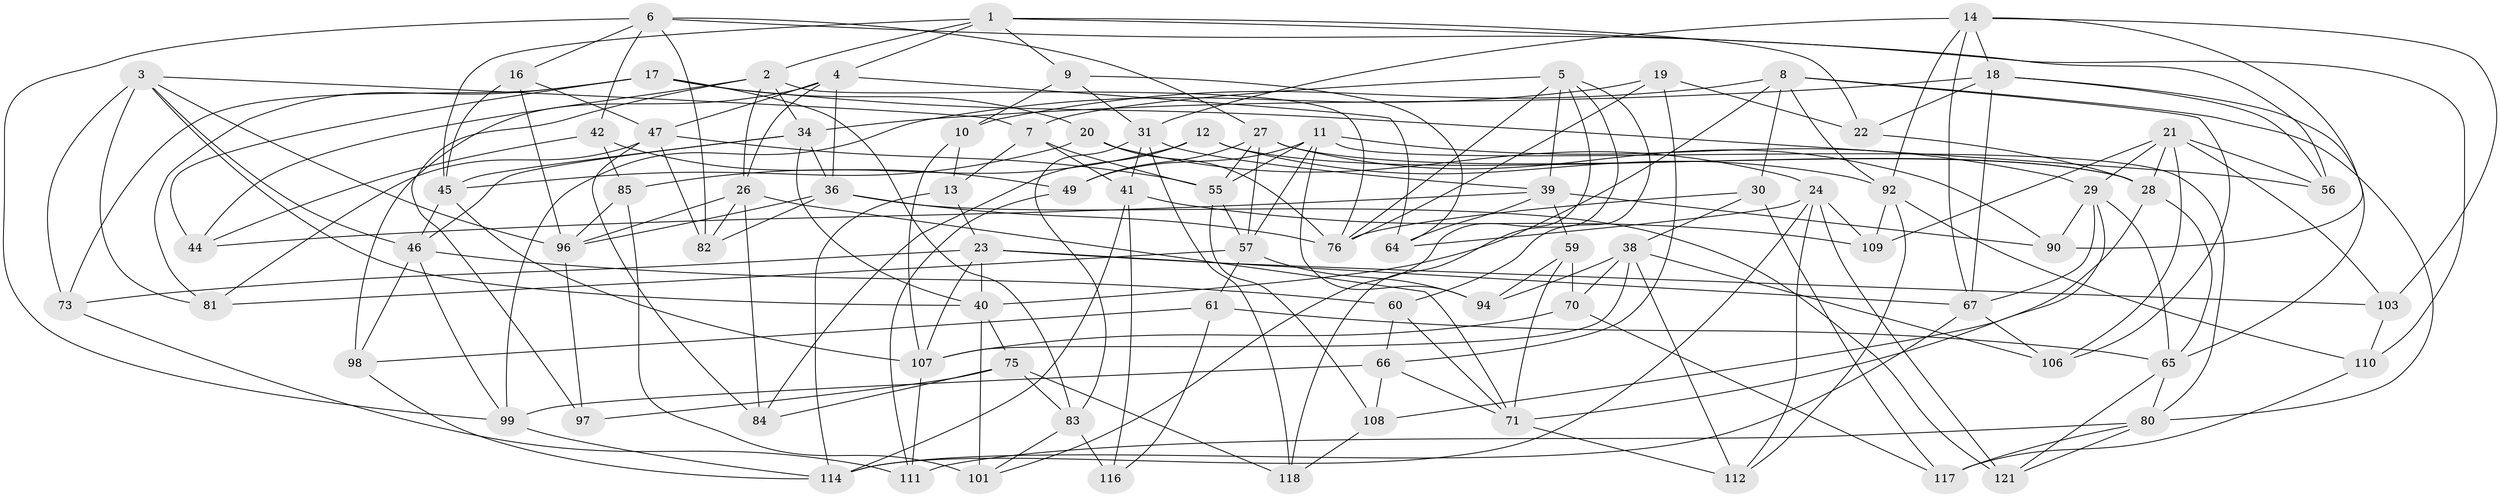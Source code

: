 // Generated by graph-tools (version 1.1) at 2025/52/02/27/25 19:52:33]
// undirected, 83 vertices, 206 edges
graph export_dot {
graph [start="1"]
  node [color=gray90,style=filled];
  1 [super="+93"];
  2 [super="+15"];
  3 [super="+48"];
  4 [super="+86"];
  5 [super="+113"];
  6 [super="+125"];
  7 [super="+63"];
  8 [super="+32"];
  9;
  10;
  11 [super="+37"];
  12;
  13;
  14 [super="+25"];
  16;
  17 [super="+43"];
  18 [super="+51"];
  19;
  20;
  21 [super="+122"];
  22;
  23 [super="+35"];
  24 [super="+53"];
  26 [super="+105"];
  27 [super="+33"];
  28 [super="+77"];
  29 [super="+124"];
  30;
  31 [super="+62"];
  34 [super="+58"];
  36 [super="+87"];
  38 [super="+88"];
  39 [super="+50"];
  40 [super="+52"];
  41 [super="+89"];
  42;
  44;
  45 [super="+54"];
  46 [super="+95"];
  47 [super="+74"];
  49;
  55 [super="+68"];
  56;
  57 [super="+79"];
  59;
  60;
  61;
  64;
  65 [super="+100"];
  66 [super="+69"];
  67 [super="+115"];
  70;
  71 [super="+72"];
  73;
  75 [super="+78"];
  76 [super="+104"];
  80 [super="+91"];
  81;
  82;
  83 [super="+123"];
  84;
  85;
  90;
  92 [super="+102"];
  94;
  96 [super="+126"];
  97;
  98;
  99 [super="+120"];
  101;
  103;
  106;
  107 [super="+127"];
  108;
  109;
  110;
  111;
  112;
  114 [super="+119"];
  116;
  117;
  118;
  121;
  1 -- 4;
  1 -- 56;
  1 -- 22;
  1 -- 45;
  1 -- 9;
  1 -- 2;
  2 -- 97;
  2 -- 34;
  2 -- 76;
  2 -- 26;
  2 -- 44;
  3 -- 40;
  3 -- 81;
  3 -- 73;
  3 -- 46;
  3 -- 7;
  3 -- 96;
  4 -- 98;
  4 -- 47;
  4 -- 64;
  4 -- 26;
  4 -- 36;
  5 -- 39;
  5 -- 101;
  5 -- 118;
  5 -- 60;
  5 -- 7;
  5 -- 76;
  6 -- 82;
  6 -- 42;
  6 -- 27;
  6 -- 16;
  6 -- 99;
  6 -- 110;
  7 -- 41 [weight=2];
  7 -- 55;
  7 -- 13;
  8 -- 10;
  8 -- 92;
  8 -- 40;
  8 -- 106;
  8 -- 80;
  8 -- 30;
  9 -- 31;
  9 -- 10;
  9 -- 64;
  10 -- 13;
  10 -- 107;
  11 -- 29;
  11 -- 55;
  11 -- 57;
  11 -- 80;
  11 -- 49;
  11 -- 94;
  12 -- 85;
  12 -- 84;
  12 -- 92;
  12 -- 28;
  13 -- 114;
  13 -- 23;
  14 -- 90;
  14 -- 18;
  14 -- 92;
  14 -- 103;
  14 -- 67;
  14 -- 31;
  16 -- 47;
  16 -- 45;
  16 -- 96;
  17 -- 56;
  17 -- 44;
  17 -- 73;
  17 -- 81;
  17 -- 83;
  17 -- 20;
  18 -- 65;
  18 -- 56;
  18 -- 67;
  18 -- 22;
  18 -- 34;
  19 -- 99;
  19 -- 66;
  19 -- 76;
  19 -- 22;
  20 -- 76;
  20 -- 45;
  20 -- 24;
  21 -- 103;
  21 -- 56;
  21 -- 109;
  21 -- 29;
  21 -- 106;
  21 -- 28;
  22 -- 28;
  23 -- 40;
  23 -- 73;
  23 -- 67;
  23 -- 107;
  23 -- 103;
  24 -- 109;
  24 -- 121;
  24 -- 64;
  24 -- 112;
  24 -- 114;
  26 -- 82;
  26 -- 96;
  26 -- 84;
  26 -- 71;
  27 -- 90;
  27 -- 55;
  27 -- 57;
  27 -- 28;
  27 -- 49;
  28 -- 108;
  28 -- 65;
  29 -- 65;
  29 -- 90;
  29 -- 67;
  29 -- 71;
  30 -- 76;
  30 -- 117;
  30 -- 38;
  31 -- 83;
  31 -- 39;
  31 -- 41;
  31 -- 118;
  34 -- 40;
  34 -- 46;
  34 -- 45;
  34 -- 36;
  36 -- 121;
  36 -- 82;
  36 -- 96;
  36 -- 76;
  38 -- 94;
  38 -- 112;
  38 -- 70;
  38 -- 106;
  38 -- 107;
  39 -- 44;
  39 -- 64;
  39 -- 90;
  39 -- 59;
  40 -- 101;
  40 -- 75;
  41 -- 109;
  41 -- 116;
  41 -- 114;
  42 -- 44;
  42 -- 85;
  42 -- 49;
  45 -- 107;
  45 -- 46;
  46 -- 98;
  46 -- 99;
  46 -- 60;
  47 -- 81;
  47 -- 84;
  47 -- 82;
  47 -- 55;
  49 -- 111;
  55 -- 108;
  55 -- 57;
  57 -- 81;
  57 -- 61;
  57 -- 94;
  59 -- 94;
  59 -- 70;
  59 -- 71;
  60 -- 71;
  60 -- 66;
  61 -- 65;
  61 -- 116;
  61 -- 98;
  65 -- 121;
  65 -- 80;
  66 -- 99 [weight=2];
  66 -- 108;
  66 -- 71;
  67 -- 106;
  67 -- 114;
  70 -- 117;
  70 -- 107;
  71 -- 112;
  73 -- 111;
  75 -- 118;
  75 -- 97 [weight=2];
  75 -- 84;
  75 -- 83;
  80 -- 111;
  80 -- 121;
  80 -- 117;
  83 -- 116 [weight=2];
  83 -- 101;
  85 -- 101;
  85 -- 96;
  92 -- 110;
  92 -- 109;
  92 -- 112;
  96 -- 97;
  98 -- 114;
  99 -- 114;
  103 -- 110;
  107 -- 111;
  108 -- 118;
  110 -- 117;
}
